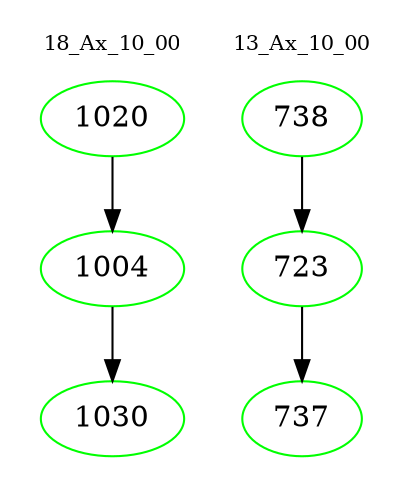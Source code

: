 digraph{
subgraph cluster_0 {
color = white
label = "18_Ax_10_00";
fontsize=10;
T0_1020 [label="1020", color="green"]
T0_1020 -> T0_1004 [color="black"]
T0_1004 [label="1004", color="green"]
T0_1004 -> T0_1030 [color="black"]
T0_1030 [label="1030", color="green"]
}
subgraph cluster_1 {
color = white
label = "13_Ax_10_00";
fontsize=10;
T1_738 [label="738", color="green"]
T1_738 -> T1_723 [color="black"]
T1_723 [label="723", color="green"]
T1_723 -> T1_737 [color="black"]
T1_737 [label="737", color="green"]
}
}
